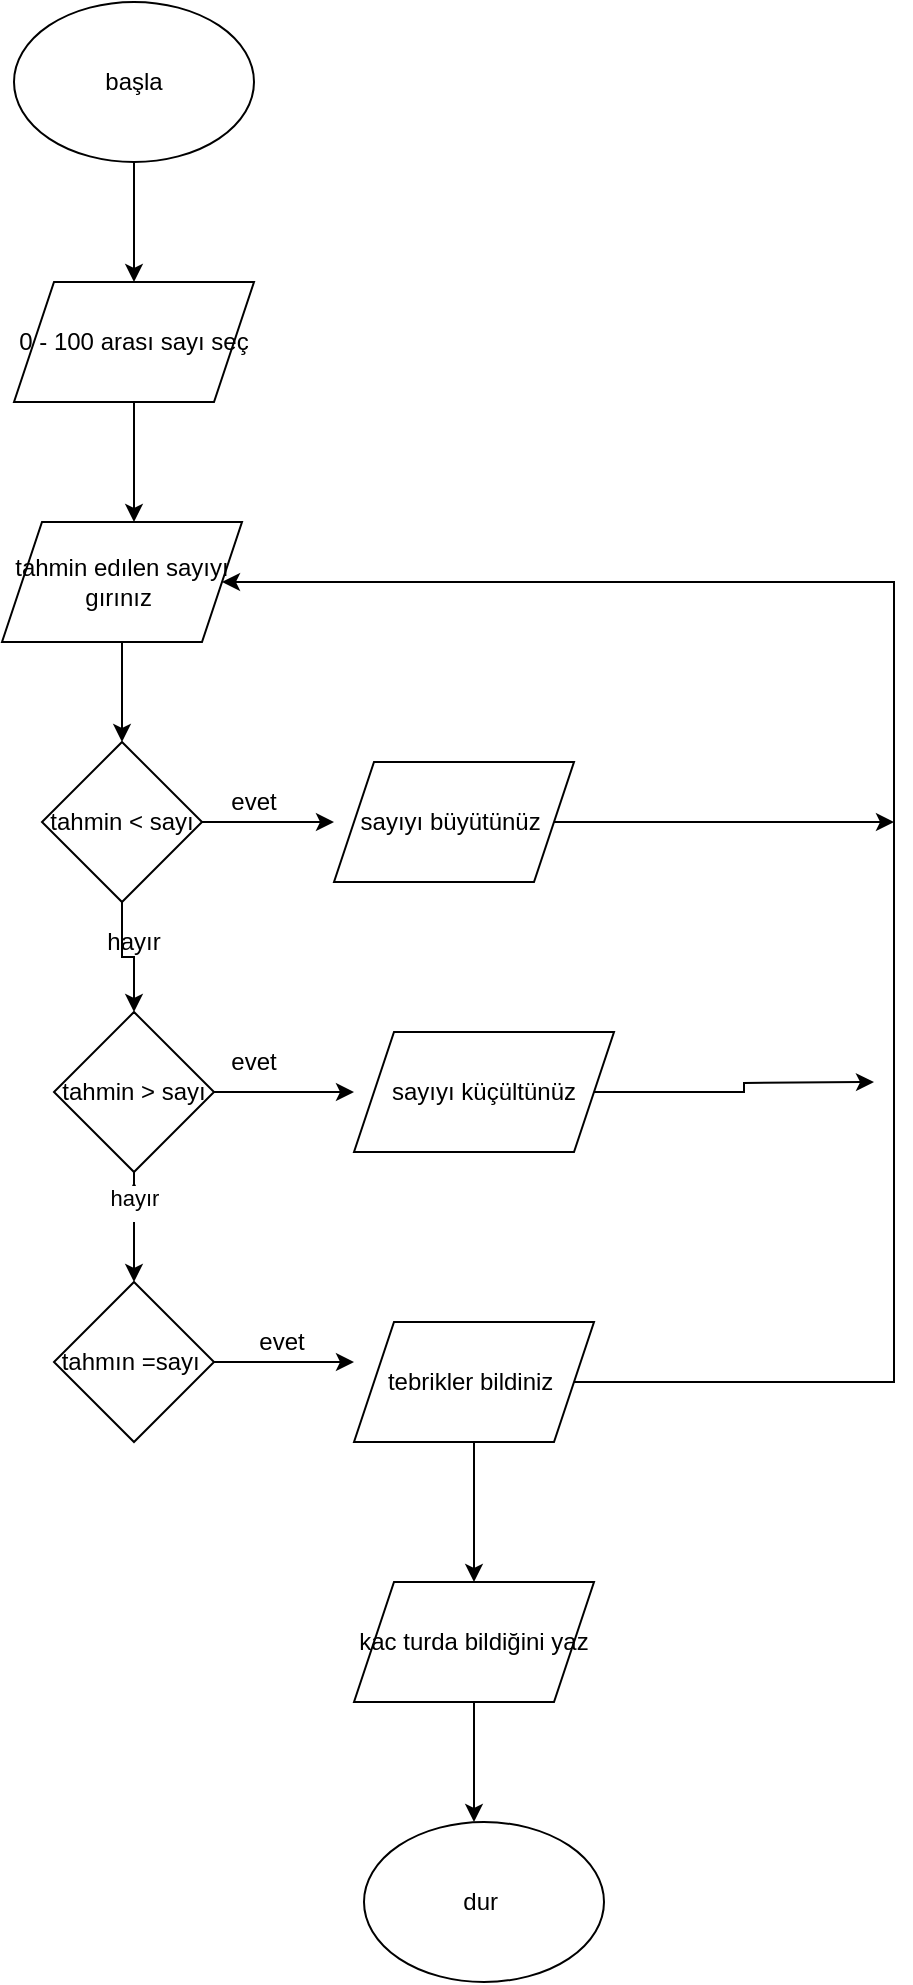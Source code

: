 <mxfile version="13.9.9" type="device"><diagram id="RHosF-DjjUUsS6NgBdJO" name="Sayfa -1"><mxGraphModel dx="768" dy="474" grid="1" gridSize="10" guides="1" tooltips="1" connect="1" arrows="1" fold="1" page="1" pageScale="1" pageWidth="827" pageHeight="1169" math="0" shadow="0"><root><mxCell id="0"/><mxCell id="1" parent="0"/><mxCell id="QJEBT424paZK1TE0cJO9-2" style="edgeStyle=orthogonalEdgeStyle;rounded=0;orthogonalLoop=1;jettySize=auto;html=1;" parent="1" source="QJEBT424paZK1TE0cJO9-1" edge="1"><mxGeometry relative="1" as="geometry"><mxPoint x="360" y="140" as="targetPoint"/></mxGeometry></mxCell><mxCell id="QJEBT424paZK1TE0cJO9-1" value="başla" style="ellipse;whiteSpace=wrap;html=1;" parent="1" vertex="1"><mxGeometry x="300" width="120" height="80" as="geometry"/></mxCell><mxCell id="QJEBT424paZK1TE0cJO9-4" style="edgeStyle=orthogonalEdgeStyle;rounded=0;orthogonalLoop=1;jettySize=auto;html=1;" parent="1" source="QJEBT424paZK1TE0cJO9-3" edge="1"><mxGeometry relative="1" as="geometry"><mxPoint x="360" y="260" as="targetPoint"/></mxGeometry></mxCell><mxCell id="QJEBT424paZK1TE0cJO9-3" value="0 - 100 arası sayı seç" style="shape=parallelogram;perimeter=parallelogramPerimeter;whiteSpace=wrap;html=1;fixedSize=1;" parent="1" vertex="1"><mxGeometry x="300" y="140" width="120" height="60" as="geometry"/></mxCell><mxCell id="QJEBT424paZK1TE0cJO9-6" style="edgeStyle=orthogonalEdgeStyle;rounded=0;orthogonalLoop=1;jettySize=auto;html=1;" parent="1" source="QJEBT424paZK1TE0cJO9-5" edge="1"><mxGeometry relative="1" as="geometry"><mxPoint x="354" y="370" as="targetPoint"/></mxGeometry></mxCell><mxCell id="QJEBT424paZK1TE0cJO9-5" value="tahmin edılen sayıyı gırınız&amp;nbsp;" style="shape=parallelogram;perimeter=parallelogramPerimeter;whiteSpace=wrap;html=1;fixedSize=1;" parent="1" vertex="1"><mxGeometry x="294" y="260" width="120" height="60" as="geometry"/></mxCell><mxCell id="QJEBT424paZK1TE0cJO9-13" style="edgeStyle=orthogonalEdgeStyle;rounded=0;orthogonalLoop=1;jettySize=auto;html=1;exitX=1;exitY=0.5;exitDx=0;exitDy=0;" parent="1" source="QJEBT424paZK1TE0cJO9-7" edge="1"><mxGeometry relative="1" as="geometry"><mxPoint x="460" y="410" as="targetPoint"/></mxGeometry></mxCell><mxCell id="QJEBT424paZK1TE0cJO9-31" style="edgeStyle=orthogonalEdgeStyle;rounded=0;orthogonalLoop=1;jettySize=auto;html=1;exitX=0.5;exitY=1;exitDx=0;exitDy=0;entryX=0.5;entryY=0;entryDx=0;entryDy=0;" parent="1" source="QJEBT424paZK1TE0cJO9-7" target="QJEBT424paZK1TE0cJO9-8" edge="1"><mxGeometry relative="1" as="geometry"/></mxCell><mxCell id="QJEBT424paZK1TE0cJO9-7" value="tahmin &amp;lt; sayı" style="rhombus;whiteSpace=wrap;html=1;" parent="1" vertex="1"><mxGeometry x="314" y="370" width="80" height="80" as="geometry"/></mxCell><mxCell id="QJEBT424paZK1TE0cJO9-11" style="edgeStyle=orthogonalEdgeStyle;rounded=0;orthogonalLoop=1;jettySize=auto;html=1;exitX=0.5;exitY=1;exitDx=0;exitDy=0;" parent="1" edge="1"><mxGeometry relative="1" as="geometry"><mxPoint x="360" y="640" as="targetPoint"/><mxPoint x="360" y="610" as="sourcePoint"/></mxGeometry></mxCell><mxCell id="QJEBT424paZK1TE0cJO9-15" style="edgeStyle=orthogonalEdgeStyle;rounded=0;orthogonalLoop=1;jettySize=auto;html=1;" parent="1" source="QJEBT424paZK1TE0cJO9-8" edge="1"><mxGeometry relative="1" as="geometry"><mxPoint x="470" y="545" as="targetPoint"/></mxGeometry></mxCell><mxCell id="QJEBT424paZK1TE0cJO9-8" value="tahmin &amp;gt; sayı" style="rhombus;whiteSpace=wrap;html=1;" parent="1" vertex="1"><mxGeometry x="320" y="505" width="80" height="80" as="geometry"/></mxCell><mxCell id="QJEBT424paZK1TE0cJO9-17" style="edgeStyle=orthogonalEdgeStyle;rounded=0;orthogonalLoop=1;jettySize=auto;html=1;exitX=1;exitY=0.5;exitDx=0;exitDy=0;" parent="1" source="QJEBT424paZK1TE0cJO9-12" edge="1"><mxGeometry relative="1" as="geometry"><mxPoint x="470" y="680" as="targetPoint"/></mxGeometry></mxCell><mxCell id="QJEBT424paZK1TE0cJO9-12" value="tahmın =sayı&amp;nbsp;" style="rhombus;whiteSpace=wrap;html=1;" parent="1" vertex="1"><mxGeometry x="320" y="640" width="80" height="80" as="geometry"/></mxCell><mxCell id="QJEBT424paZK1TE0cJO9-29" style="edgeStyle=orthogonalEdgeStyle;rounded=0;orthogonalLoop=1;jettySize=auto;html=1;exitX=1;exitY=0.5;exitDx=0;exitDy=0;" parent="1" source="QJEBT424paZK1TE0cJO9-14" edge="1"><mxGeometry relative="1" as="geometry"><mxPoint x="740" y="410" as="targetPoint"/></mxGeometry></mxCell><mxCell id="QJEBT424paZK1TE0cJO9-14" value="sayıyı büyütünüz&amp;nbsp;" style="shape=parallelogram;perimeter=parallelogramPerimeter;whiteSpace=wrap;html=1;fixedSize=1;" parent="1" vertex="1"><mxGeometry x="460" y="380" width="120" height="60" as="geometry"/></mxCell><mxCell id="QJEBT424paZK1TE0cJO9-33" style="edgeStyle=orthogonalEdgeStyle;rounded=0;orthogonalLoop=1;jettySize=auto;html=1;exitX=1;exitY=0.5;exitDx=0;exitDy=0;" parent="1" source="QJEBT424paZK1TE0cJO9-16" edge="1"><mxGeometry relative="1" as="geometry"><mxPoint x="730" y="540" as="targetPoint"/></mxGeometry></mxCell><mxCell id="QJEBT424paZK1TE0cJO9-16" value="sayıyı küçültünüz" style="shape=parallelogram;perimeter=parallelogramPerimeter;whiteSpace=wrap;html=1;fixedSize=1;" parent="1" vertex="1"><mxGeometry x="470" y="515" width="130" height="60" as="geometry"/></mxCell><mxCell id="QJEBT424paZK1TE0cJO9-27" style="edgeStyle=orthogonalEdgeStyle;rounded=0;orthogonalLoop=1;jettySize=auto;html=1;exitX=1;exitY=0.5;exitDx=0;exitDy=0;entryX=1;entryY=0.5;entryDx=0;entryDy=0;" parent="1" source="QJEBT424paZK1TE0cJO9-18" target="QJEBT424paZK1TE0cJO9-5" edge="1"><mxGeometry relative="1" as="geometry"><mxPoint x="710" y="260" as="targetPoint"/><Array as="points"><mxPoint x="740" y="690"/><mxPoint x="740" y="290"/></Array></mxGeometry></mxCell><mxCell id="N-46eY5XE7LEYjwP6JgG-1" style="edgeStyle=orthogonalEdgeStyle;rounded=0;orthogonalLoop=1;jettySize=auto;html=1;exitX=0.5;exitY=1;exitDx=0;exitDy=0;" edge="1" parent="1" source="QJEBT424paZK1TE0cJO9-18"><mxGeometry relative="1" as="geometry"><mxPoint x="530" y="790" as="targetPoint"/></mxGeometry></mxCell><mxCell id="QJEBT424paZK1TE0cJO9-18" value="tebrikler bildiniz&amp;nbsp;" style="shape=parallelogram;perimeter=parallelogramPerimeter;whiteSpace=wrap;html=1;fixedSize=1;" parent="1" vertex="1"><mxGeometry x="470" y="660" width="120" height="60" as="geometry"/></mxCell><mxCell id="QJEBT424paZK1TE0cJO9-19" value="dur&amp;nbsp;" style="ellipse;whiteSpace=wrap;html=1;" parent="1" vertex="1"><mxGeometry x="475" y="910" width="120" height="80" as="geometry"/></mxCell><mxCell id="QJEBT424paZK1TE0cJO9-23" value="hayır" style="edgeStyle=orthogonalEdgeStyle;rounded=0;orthogonalLoop=1;jettySize=auto;html=1;exitX=0.5;exitY=1;exitDx=0;exitDy=0;" parent="1" source="QJEBT424paZK1TE0cJO9-8" edge="1"><mxGeometry relative="1" as="geometry"><mxPoint x="360" y="590" as="targetPoint"/><mxPoint x="360" y="585" as="sourcePoint"/><Array as="points"><mxPoint x="360" y="600"/><mxPoint x="360" y="600"/></Array></mxGeometry></mxCell><mxCell id="QJEBT424paZK1TE0cJO9-24" value="evet" style="text;html=1;strokeColor=none;fillColor=none;align=center;verticalAlign=middle;whiteSpace=wrap;rounded=0;" parent="1" vertex="1"><mxGeometry x="400" y="390" width="40" height="20" as="geometry"/></mxCell><mxCell id="QJEBT424paZK1TE0cJO9-25" value="evet" style="text;html=1;strokeColor=none;fillColor=none;align=center;verticalAlign=middle;whiteSpace=wrap;rounded=0;" parent="1" vertex="1"><mxGeometry x="400" y="520" width="40" height="20" as="geometry"/></mxCell><mxCell id="QJEBT424paZK1TE0cJO9-26" value="evet" style="text;html=1;strokeColor=none;fillColor=none;align=center;verticalAlign=middle;whiteSpace=wrap;rounded=0;" parent="1" vertex="1"><mxGeometry x="414" y="660" width="40" height="20" as="geometry"/></mxCell><mxCell id="QJEBT424paZK1TE0cJO9-32" value="hayır" style="text;html=1;strokeColor=none;fillColor=none;align=center;verticalAlign=middle;whiteSpace=wrap;rounded=0;" parent="1" vertex="1"><mxGeometry x="340" y="460" width="40" height="20" as="geometry"/></mxCell><mxCell id="N-46eY5XE7LEYjwP6JgG-3" style="edgeStyle=orthogonalEdgeStyle;rounded=0;orthogonalLoop=1;jettySize=auto;html=1;exitX=0.5;exitY=1;exitDx=0;exitDy=0;" edge="1" parent="1" source="N-46eY5XE7LEYjwP6JgG-2"><mxGeometry relative="1" as="geometry"><mxPoint x="530" y="910" as="targetPoint"/></mxGeometry></mxCell><mxCell id="N-46eY5XE7LEYjwP6JgG-2" value="kac turda bildiğini yaz" style="shape=parallelogram;perimeter=parallelogramPerimeter;whiteSpace=wrap;html=1;fixedSize=1;" vertex="1" parent="1"><mxGeometry x="470" y="790" width="120" height="60" as="geometry"/></mxCell></root></mxGraphModel></diagram></mxfile>